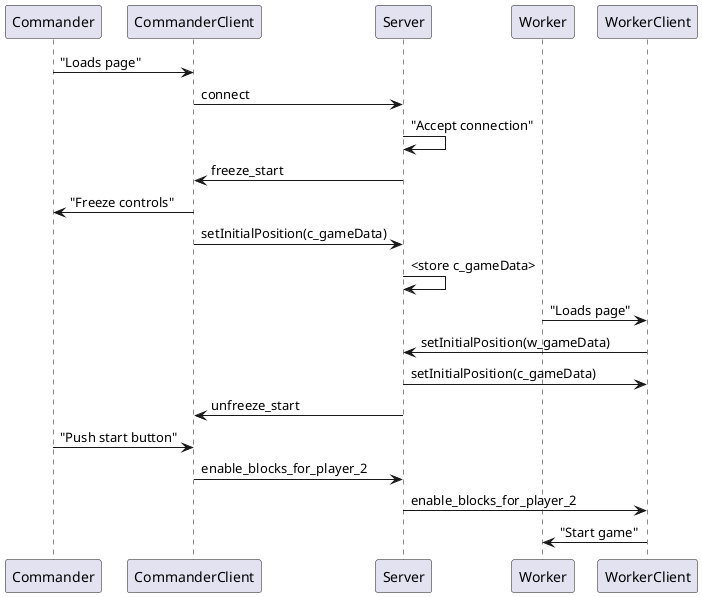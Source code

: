 @startuml
Commander -> CommanderClient: "Loads page"
CommanderClient -> Server: connect
Server -> Server: "Accept connection"
Server -> CommanderClient: freeze_start
CommanderClient -> Commander: "Freeze controls"
CommanderClient -> Server: setInitialPosition(c_gameData)
Server -> Server: <store c_gameData>
Worker -> WorkerClient: "Loads page"
WorkerClient -> Server: setInitialPosition(w_gameData)
Server -> WorkerClient: setInitialPosition(c_gameData)
Server -> CommanderClient: unfreeze_start
Commander -> CommanderClient: "Push start button"
CommanderClient -> Server: enable_blocks_for_player_2
Server -> WorkerClient: enable_blocks_for_player_2
WorkerClient -> Worker: "Start game"
@enduml
